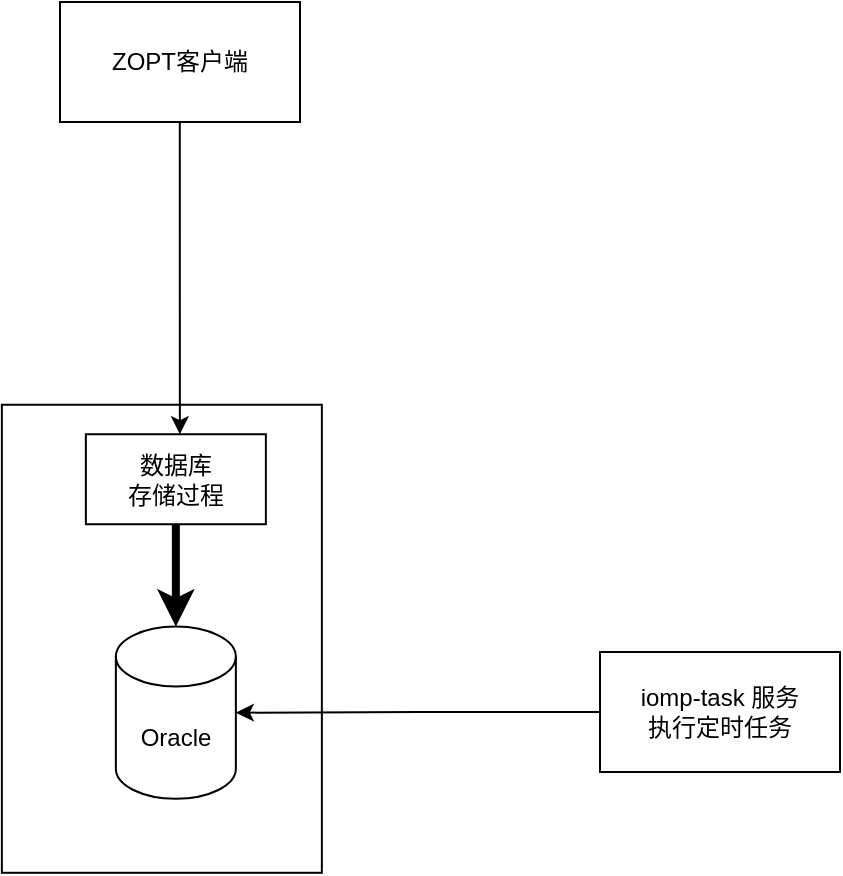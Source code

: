 <mxfile version="20.8.16" type="github"><diagram name="Page-1" id="Oc6CQo8ekBl4Brf0j7Al"><mxGraphModel dx="1434" dy="764" grid="1" gridSize="10" guides="1" tooltips="1" connect="1" arrows="1" fold="1" page="1" pageScale="1" pageWidth="827" pageHeight="1169" math="0" shadow="0"><root><mxCell id="0"/><mxCell id="1" parent="0"/><mxCell id="q-_oNytgvoyUPZALIger-1" value="ZOPT客户端" style="rounded=0;whiteSpace=wrap;html=1;" vertex="1" parent="1"><mxGeometry x="290" y="120" width="120" height="60" as="geometry"/></mxCell><mxCell id="q-_oNytgvoyUPZALIger-4" value="iomp-task 服务&lt;br&gt;执行定时任务" style="rounded=0;whiteSpace=wrap;html=1;" vertex="1" parent="1"><mxGeometry x="560" y="445" width="120" height="60" as="geometry"/></mxCell><mxCell id="q-_oNytgvoyUPZALIger-9" value="" style="group" vertex="1" connectable="0" parent="1"><mxGeometry x="260.0" y="319.997" width="197.94" height="198.39" as="geometry"/></mxCell><mxCell id="q-_oNytgvoyUPZALIger-7" value="" style="rounded=0;whiteSpace=wrap;html=1;rotation=90;" vertex="1" parent="q-_oNytgvoyUPZALIger-9"><mxGeometry x="-36.08" y="38.39" width="234.02" height="160" as="geometry"/></mxCell><mxCell id="q-_oNytgvoyUPZALIger-5" value="Oracle" style="shape=cylinder3;whiteSpace=wrap;html=1;boundedLbl=1;backgroundOutline=1;size=15;" vertex="1" parent="q-_oNytgvoyUPZALIger-9"><mxGeometry x="57.93" y="112.27" width="60" height="86.12" as="geometry"/></mxCell><mxCell id="q-_oNytgvoyUPZALIger-11" style="edgeStyle=orthogonalEdgeStyle;rounded=0;orthogonalLoop=1;jettySize=auto;html=1;strokeWidth=4;" edge="1" parent="q-_oNytgvoyUPZALIger-9" source="q-_oNytgvoyUPZALIger-8" target="q-_oNytgvoyUPZALIger-5"><mxGeometry relative="1" as="geometry"/></mxCell><mxCell id="q-_oNytgvoyUPZALIger-8" value="数据库&lt;br&gt;存储过程" style="rounded=0;whiteSpace=wrap;html=1;" vertex="1" parent="q-_oNytgvoyUPZALIger-9"><mxGeometry x="42.93" y="16.123" width="90" height="45" as="geometry"/></mxCell><mxCell id="q-_oNytgvoyUPZALIger-10" style="edgeStyle=orthogonalEdgeStyle;rounded=0;orthogonalLoop=1;jettySize=auto;html=1;" edge="1" parent="1" source="q-_oNytgvoyUPZALIger-4" target="q-_oNytgvoyUPZALIger-5"><mxGeometry relative="1" as="geometry"/></mxCell><mxCell id="q-_oNytgvoyUPZALIger-3" style="edgeStyle=orthogonalEdgeStyle;rounded=0;orthogonalLoop=1;jettySize=auto;html=1;entryX=0.5;entryY=0;entryDx=0;entryDy=0;" edge="1" parent="1"><mxGeometry relative="1" as="geometry"><mxPoint x="352" y="180" as="sourcePoint"/><mxPoint x="349.93" y="336.12" as="targetPoint"/><Array as="points"><mxPoint x="350" y="180"/></Array></mxGeometry></mxCell></root></mxGraphModel></diagram></mxfile>